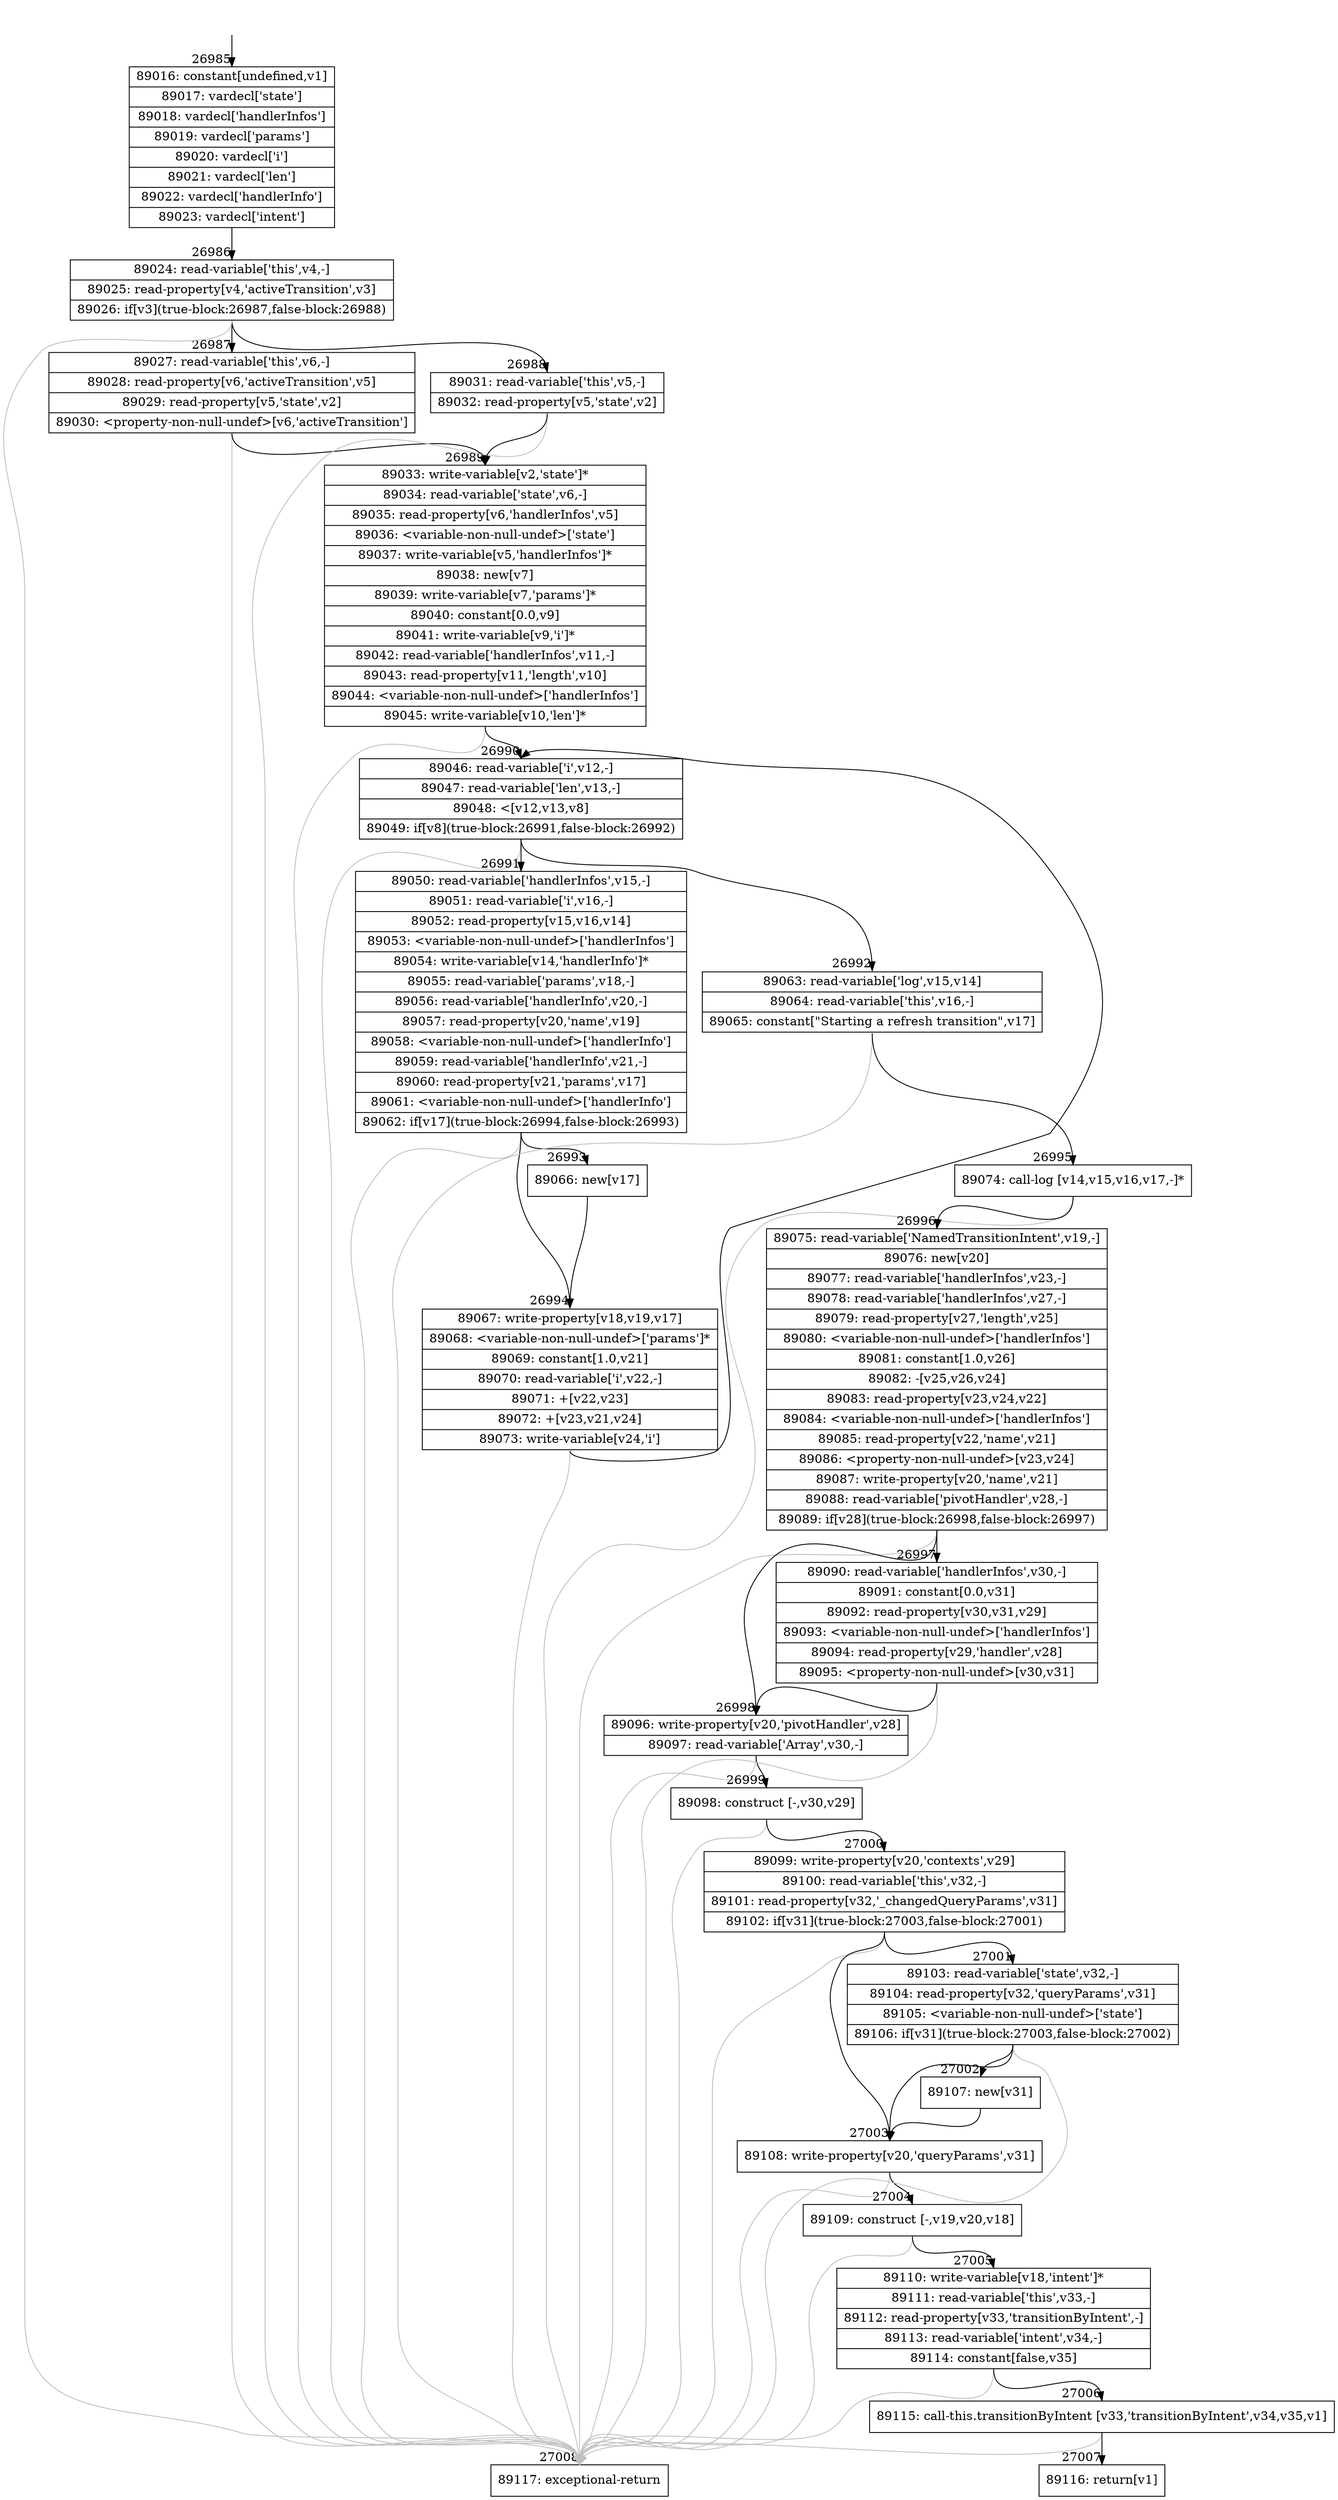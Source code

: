 digraph {
rankdir="TD"
BB_entry2368[shape=none,label=""];
BB_entry2368 -> BB26985 [tailport=s, headport=n, headlabel="    26985"]
BB26985 [shape=record label="{89016: constant[undefined,v1]|89017: vardecl['state']|89018: vardecl['handlerInfos']|89019: vardecl['params']|89020: vardecl['i']|89021: vardecl['len']|89022: vardecl['handlerInfo']|89023: vardecl['intent']}" ] 
BB26985 -> BB26986 [tailport=s, headport=n, headlabel="      26986"]
BB26986 [shape=record label="{89024: read-variable['this',v4,-]|89025: read-property[v4,'activeTransition',v3]|89026: if[v3](true-block:26987,false-block:26988)}" ] 
BB26986 -> BB26987 [tailport=s, headport=n, headlabel="      26987"]
BB26986 -> BB26988 [tailport=s, headport=n, headlabel="      26988"]
BB26986 -> BB27008 [tailport=s, headport=n, color=gray, headlabel="      27008"]
BB26987 [shape=record label="{89027: read-variable['this',v6,-]|89028: read-property[v6,'activeTransition',v5]|89029: read-property[v5,'state',v2]|89030: \<property-non-null-undef\>[v6,'activeTransition']}" ] 
BB26987 -> BB26989 [tailport=s, headport=n, headlabel="      26989"]
BB26987 -> BB27008 [tailport=s, headport=n, color=gray]
BB26988 [shape=record label="{89031: read-variable['this',v5,-]|89032: read-property[v5,'state',v2]}" ] 
BB26988 -> BB26989 [tailport=s, headport=n]
BB26988 -> BB27008 [tailport=s, headport=n, color=gray]
BB26989 [shape=record label="{89033: write-variable[v2,'state']*|89034: read-variable['state',v6,-]|89035: read-property[v6,'handlerInfos',v5]|89036: \<variable-non-null-undef\>['state']|89037: write-variable[v5,'handlerInfos']*|89038: new[v7]|89039: write-variable[v7,'params']*|89040: constant[0.0,v9]|89041: write-variable[v9,'i']*|89042: read-variable['handlerInfos',v11,-]|89043: read-property[v11,'length',v10]|89044: \<variable-non-null-undef\>['handlerInfos']|89045: write-variable[v10,'len']*}" ] 
BB26989 -> BB26990 [tailport=s, headport=n, headlabel="      26990"]
BB26989 -> BB27008 [tailport=s, headport=n, color=gray]
BB26990 [shape=record label="{89046: read-variable['i',v12,-]|89047: read-variable['len',v13,-]|89048: \<[v12,v13,v8]|89049: if[v8](true-block:26991,false-block:26992)}" ] 
BB26990 -> BB26991 [tailport=s, headport=n, headlabel="      26991"]
BB26990 -> BB26992 [tailport=s, headport=n, headlabel="      26992"]
BB26990 -> BB27008 [tailport=s, headport=n, color=gray]
BB26991 [shape=record label="{89050: read-variable['handlerInfos',v15,-]|89051: read-variable['i',v16,-]|89052: read-property[v15,v16,v14]|89053: \<variable-non-null-undef\>['handlerInfos']|89054: write-variable[v14,'handlerInfo']*|89055: read-variable['params',v18,-]|89056: read-variable['handlerInfo',v20,-]|89057: read-property[v20,'name',v19]|89058: \<variable-non-null-undef\>['handlerInfo']|89059: read-variable['handlerInfo',v21,-]|89060: read-property[v21,'params',v17]|89061: \<variable-non-null-undef\>['handlerInfo']|89062: if[v17](true-block:26994,false-block:26993)}" ] 
BB26991 -> BB26994 [tailport=s, headport=n, headlabel="      26994"]
BB26991 -> BB26993 [tailport=s, headport=n, headlabel="      26993"]
BB26991 -> BB27008 [tailport=s, headport=n, color=gray]
BB26992 [shape=record label="{89063: read-variable['log',v15,v14]|89064: read-variable['this',v16,-]|89065: constant[\"Starting a refresh transition\",v17]}" ] 
BB26992 -> BB26995 [tailport=s, headport=n, headlabel="      26995"]
BB26992 -> BB27008 [tailport=s, headport=n, color=gray]
BB26993 [shape=record label="{89066: new[v17]}" ] 
BB26993 -> BB26994 [tailport=s, headport=n]
BB26994 [shape=record label="{89067: write-property[v18,v19,v17]|89068: \<variable-non-null-undef\>['params']*|89069: constant[1.0,v21]|89070: read-variable['i',v22,-]|89071: +[v22,v23]|89072: +[v23,v21,v24]|89073: write-variable[v24,'i']}" ] 
BB26994 -> BB26990 [tailport=s, headport=n]
BB26994 -> BB27008 [tailport=s, headport=n, color=gray]
BB26995 [shape=record label="{89074: call-log [v14,v15,v16,v17,-]*}" ] 
BB26995 -> BB26996 [tailport=s, headport=n, headlabel="      26996"]
BB26995 -> BB27008 [tailport=s, headport=n, color=gray]
BB26996 [shape=record label="{89075: read-variable['NamedTransitionIntent',v19,-]|89076: new[v20]|89077: read-variable['handlerInfos',v23,-]|89078: read-variable['handlerInfos',v27,-]|89079: read-property[v27,'length',v25]|89080: \<variable-non-null-undef\>['handlerInfos']|89081: constant[1.0,v26]|89082: -[v25,v26,v24]|89083: read-property[v23,v24,v22]|89084: \<variable-non-null-undef\>['handlerInfos']|89085: read-property[v22,'name',v21]|89086: \<property-non-null-undef\>[v23,v24]|89087: write-property[v20,'name',v21]|89088: read-variable['pivotHandler',v28,-]|89089: if[v28](true-block:26998,false-block:26997)}" ] 
BB26996 -> BB26998 [tailport=s, headport=n, headlabel="      26998"]
BB26996 -> BB26997 [tailport=s, headport=n, headlabel="      26997"]
BB26996 -> BB27008 [tailport=s, headport=n, color=gray]
BB26997 [shape=record label="{89090: read-variable['handlerInfos',v30,-]|89091: constant[0.0,v31]|89092: read-property[v30,v31,v29]|89093: \<variable-non-null-undef\>['handlerInfos']|89094: read-property[v29,'handler',v28]|89095: \<property-non-null-undef\>[v30,v31]}" ] 
BB26997 -> BB26998 [tailport=s, headport=n]
BB26997 -> BB27008 [tailport=s, headport=n, color=gray]
BB26998 [shape=record label="{89096: write-property[v20,'pivotHandler',v28]|89097: read-variable['Array',v30,-]}" ] 
BB26998 -> BB26999 [tailport=s, headport=n, headlabel="      26999"]
BB26998 -> BB27008 [tailport=s, headport=n, color=gray]
BB26999 [shape=record label="{89098: construct [-,v30,v29]}" ] 
BB26999 -> BB27000 [tailport=s, headport=n, headlabel="      27000"]
BB26999 -> BB27008 [tailport=s, headport=n, color=gray]
BB27000 [shape=record label="{89099: write-property[v20,'contexts',v29]|89100: read-variable['this',v32,-]|89101: read-property[v32,'_changedQueryParams',v31]|89102: if[v31](true-block:27003,false-block:27001)}" ] 
BB27000 -> BB27003 [tailport=s, headport=n, headlabel="      27003"]
BB27000 -> BB27001 [tailport=s, headport=n, headlabel="      27001"]
BB27000 -> BB27008 [tailport=s, headport=n, color=gray]
BB27001 [shape=record label="{89103: read-variable['state',v32,-]|89104: read-property[v32,'queryParams',v31]|89105: \<variable-non-null-undef\>['state']|89106: if[v31](true-block:27003,false-block:27002)}" ] 
BB27001 -> BB27003 [tailport=s, headport=n]
BB27001 -> BB27002 [tailport=s, headport=n, headlabel="      27002"]
BB27001 -> BB27008 [tailport=s, headport=n, color=gray]
BB27002 [shape=record label="{89107: new[v31]}" ] 
BB27002 -> BB27003 [tailport=s, headport=n]
BB27003 [shape=record label="{89108: write-property[v20,'queryParams',v31]}" ] 
BB27003 -> BB27004 [tailport=s, headport=n, headlabel="      27004"]
BB27003 -> BB27008 [tailport=s, headport=n, color=gray]
BB27004 [shape=record label="{89109: construct [-,v19,v20,v18]}" ] 
BB27004 -> BB27005 [tailport=s, headport=n, headlabel="      27005"]
BB27004 -> BB27008 [tailport=s, headport=n, color=gray]
BB27005 [shape=record label="{89110: write-variable[v18,'intent']*|89111: read-variable['this',v33,-]|89112: read-property[v33,'transitionByIntent',-]|89113: read-variable['intent',v34,-]|89114: constant[false,v35]}" ] 
BB27005 -> BB27006 [tailport=s, headport=n, headlabel="      27006"]
BB27005 -> BB27008 [tailport=s, headport=n, color=gray]
BB27006 [shape=record label="{89115: call-this.transitionByIntent [v33,'transitionByIntent',v34,v35,v1]}" ] 
BB27006 -> BB27007 [tailport=s, headport=n, headlabel="      27007"]
BB27006 -> BB27008 [tailport=s, headport=n, color=gray]
BB27007 [shape=record label="{89116: return[v1]}" ] 
BB27008 [shape=record label="{89117: exceptional-return}" ] 
//#$~ 48717
}
